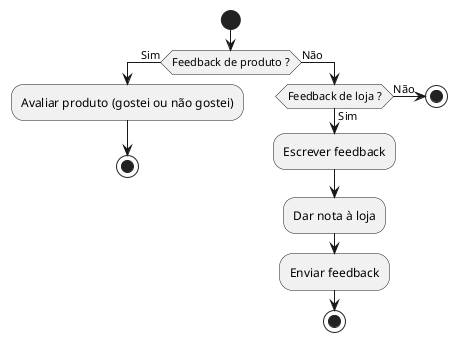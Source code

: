 @startuml
start
if (Feedback de produto ?) then (Sim)
        :Avaliar produto (gostei ou não gostei);
        stop
else (Não)
        if (Feedback de loja ?) then (Sim)
                :Escrever feedback;
                :Dar nota à loja;
                :Enviar feedback;

                stop
        else (Não)
                stop
        endif
endif
@enduml